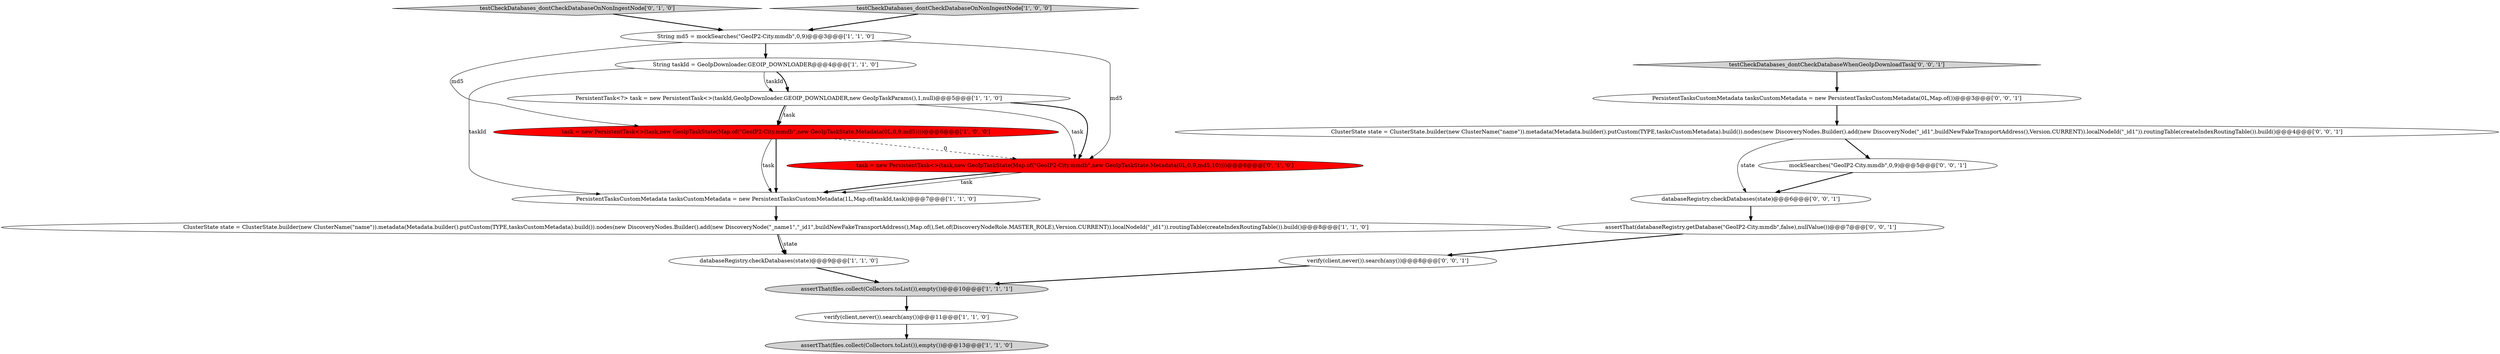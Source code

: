 digraph {
4 [style = filled, label = "assertThat(files.collect(Collectors.toList()),empty())@@@10@@@['1', '1', '1']", fillcolor = lightgray, shape = ellipse image = "AAA0AAABBB1BBB"];
0 [style = filled, label = "PersistentTasksCustomMetadata tasksCustomMetadata = new PersistentTasksCustomMetadata(1L,Map.of(taskId,task))@@@7@@@['1', '1', '0']", fillcolor = white, shape = ellipse image = "AAA0AAABBB1BBB"];
11 [style = filled, label = "testCheckDatabases_dontCheckDatabaseOnNonIngestNode['0', '1', '0']", fillcolor = lightgray, shape = diamond image = "AAA0AAABBB2BBB"];
10 [style = filled, label = "PersistentTask<?> task = new PersistentTask<>(taskId,GeoIpDownloader.GEOIP_DOWNLOADER,new GeoIpTaskParams(),1,null)@@@5@@@['1', '1', '0']", fillcolor = white, shape = ellipse image = "AAA0AAABBB1BBB"];
5 [style = filled, label = "databaseRegistry.checkDatabases(state)@@@9@@@['1', '1', '0']", fillcolor = white, shape = ellipse image = "AAA0AAABBB1BBB"];
15 [style = filled, label = "ClusterState state = ClusterState.builder(new ClusterName(\"name\")).metadata(Metadata.builder().putCustom(TYPE,tasksCustomMetadata).build()).nodes(new DiscoveryNodes.Builder().add(new DiscoveryNode(\"_id1\",buildNewFakeTransportAddress(),Version.CURRENT)).localNodeId(\"_id1\")).routingTable(createIndexRoutingTable()).build()@@@4@@@['0', '0', '1']", fillcolor = white, shape = ellipse image = "AAA0AAABBB3BBB"];
19 [style = filled, label = "mockSearches(\"GeoIP2-City.mmdb\",0,9)@@@5@@@['0', '0', '1']", fillcolor = white, shape = ellipse image = "AAA0AAABBB3BBB"];
14 [style = filled, label = "verify(client,never()).search(any())@@@8@@@['0', '0', '1']", fillcolor = white, shape = ellipse image = "AAA0AAABBB3BBB"];
3 [style = filled, label = "verify(client,never()).search(any())@@@11@@@['1', '1', '0']", fillcolor = white, shape = ellipse image = "AAA0AAABBB1BBB"];
12 [style = filled, label = "task = new PersistentTask<>(task,new GeoIpTaskState(Map.of(\"GeoIP2-City.mmdb\",new GeoIpTaskState.Metadata(0L,0,9,md5,10))))@@@6@@@['0', '1', '0']", fillcolor = red, shape = ellipse image = "AAA1AAABBB2BBB"];
1 [style = filled, label = "String taskId = GeoIpDownloader.GEOIP_DOWNLOADER@@@4@@@['1', '1', '0']", fillcolor = white, shape = ellipse image = "AAA0AAABBB1BBB"];
6 [style = filled, label = "testCheckDatabases_dontCheckDatabaseOnNonIngestNode['1', '0', '0']", fillcolor = lightgray, shape = diamond image = "AAA0AAABBB1BBB"];
9 [style = filled, label = "String md5 = mockSearches(\"GeoIP2-City.mmdb\",0,9)@@@3@@@['1', '1', '0']", fillcolor = white, shape = ellipse image = "AAA0AAABBB1BBB"];
13 [style = filled, label = "testCheckDatabases_dontCheckDatabaseWhenGeoIpDownloadTask['0', '0', '1']", fillcolor = lightgray, shape = diamond image = "AAA0AAABBB3BBB"];
7 [style = filled, label = "ClusterState state = ClusterState.builder(new ClusterName(\"name\")).metadata(Metadata.builder().putCustom(TYPE,tasksCustomMetadata).build()).nodes(new DiscoveryNodes.Builder().add(new DiscoveryNode(\"_name1\",\"_id1\",buildNewFakeTransportAddress(),Map.of(),Set.of(DiscoveryNodeRole.MASTER_ROLE),Version.CURRENT)).localNodeId(\"_id1\")).routingTable(createIndexRoutingTable()).build()@@@8@@@['1', '1', '0']", fillcolor = white, shape = ellipse image = "AAA0AAABBB1BBB"];
16 [style = filled, label = "PersistentTasksCustomMetadata tasksCustomMetadata = new PersistentTasksCustomMetadata(0L,Map.of())@@@3@@@['0', '0', '1']", fillcolor = white, shape = ellipse image = "AAA0AAABBB3BBB"];
17 [style = filled, label = "assertThat(databaseRegistry.getDatabase(\"GeoIP2-City.mmdb\",false),nullValue())@@@7@@@['0', '0', '1']", fillcolor = white, shape = ellipse image = "AAA0AAABBB3BBB"];
2 [style = filled, label = "task = new PersistentTask<>(task,new GeoIpTaskState(Map.of(\"GeoIP2-City.mmdb\",new GeoIpTaskState.Metadata(0L,0,9,md5))))@@@6@@@['1', '0', '0']", fillcolor = red, shape = ellipse image = "AAA1AAABBB1BBB"];
8 [style = filled, label = "assertThat(files.collect(Collectors.toList()),empty())@@@13@@@['1', '1', '0']", fillcolor = lightgray, shape = ellipse image = "AAA0AAABBB1BBB"];
18 [style = filled, label = "databaseRegistry.checkDatabases(state)@@@6@@@['0', '0', '1']", fillcolor = white, shape = ellipse image = "AAA0AAABBB3BBB"];
16->15 [style = bold, label=""];
4->3 [style = bold, label=""];
19->18 [style = bold, label=""];
9->12 [style = solid, label="md5"];
1->10 [style = solid, label="taskId"];
18->17 [style = bold, label=""];
15->19 [style = bold, label=""];
11->9 [style = bold, label=""];
12->0 [style = bold, label=""];
13->16 [style = bold, label=""];
0->7 [style = bold, label=""];
2->12 [style = dashed, label="0"];
7->5 [style = bold, label=""];
2->0 [style = bold, label=""];
7->5 [style = solid, label="state"];
12->0 [style = solid, label="task"];
9->2 [style = solid, label="md5"];
17->14 [style = bold, label=""];
10->12 [style = bold, label=""];
3->8 [style = bold, label=""];
5->4 [style = bold, label=""];
2->0 [style = solid, label="task"];
10->2 [style = bold, label=""];
15->18 [style = solid, label="state"];
6->9 [style = bold, label=""];
9->1 [style = bold, label=""];
1->10 [style = bold, label=""];
1->0 [style = solid, label="taskId"];
10->2 [style = solid, label="task"];
10->12 [style = solid, label="task"];
14->4 [style = bold, label=""];
}

